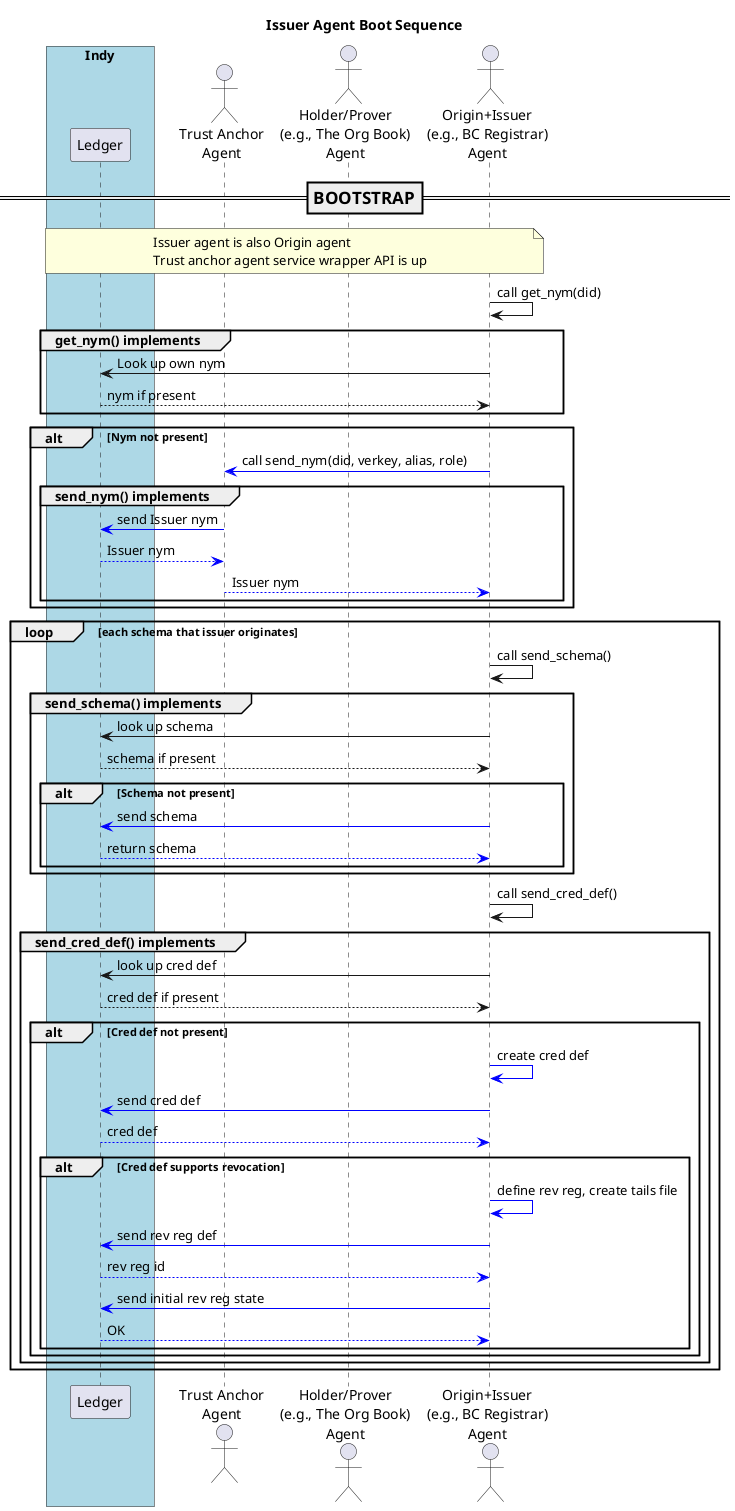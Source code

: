 @startuml
/'
Copyright 2017-2018 Government of Canada - Public Services and Procurement Canada - buyandsell.gc.ca

Licensed under the Apache License, Version 2.0 (the "License");
you may not use this file except in compliance with the License.
You may obtain a copy of the License at

http://www.apache.org/licenses/LICENSE-2.0

Unless required by applicable law or agreed to in writing, software
distributed under the License is distributed on an "AS IS" BASIS,
WITHOUT WARRANTIES OR CONDITIONS OF ANY KIND, either express or implied.
See the License for the specific language governing permissions and
limitations under the License.
'/

skinparam ParticipantPadding 20
skinparam BaloxPadding 20

title Issuer Agent Boot Sequence

box "Indy" #LightBlue
    participant "Ledger" as ledger
endbox
actor "Trust Anchor\nAgent" as tag
actor "Holder/Prover\n(e.g., The Org Book)\nAgent" as obag
actor "Origin+Issuer\n(e.g., BC Registrar)\nAgent" as bcrag

=== BOOTSTRAP ==
note over ledger, bcrag
Issuer agent is also Origin agent
Trust anchor agent service wrapper API is up
endnote

bcrag -> bcrag: call get_nym(did)
group get_nym() implements
    bcrag -> ledger: Look up own nym
    ledger --> bcrag: nym if present
end
alt Nym not present
    bcrag -[#blue]> tag: call send_nym(did, verkey, alias, role)
    group send_nym() implements
        tag -[#blue]> ledger: send Issuer nym
        ledger --[#blue]> tag: Issuer nym
        tag --[#blue]> bcrag: Issuer nym
    end
end

loop each schema that issuer originates
    bcrag -> bcrag: call send_schema()
    group send_schema() implements
        bcrag -> ledger: look up schema
        ledger --> bcrag: schema if present

        alt Schema not present
            bcrag -[#blue]> ledger: send schema
            ledger --[#blue]> bcrag: return schema
        end
    end

    bcrag -> bcrag: call send_cred_def()
    group send_cred_def() implements
        bcrag -> ledger: look up cred def
        ledger --> bcrag: cred def if present
        alt Cred def not present
            bcrag -[#blue]> bcrag: create cred def
            bcrag -[#blue]> ledger: send cred def
            ledger -[#blue]-> bcrag: cred def
            alt Cred def supports revocation
                bcrag -[#blue]> bcrag: define rev reg, create tails file
                bcrag -[#blue]> ledger: send rev reg def
                ledger -[#blue]-> bcrag: rev reg id
                bcrag -[#blue]> ledger: send initial rev reg state
                ledger -[#blue]-> bcrag: OK
            end
        end
    end
end

@enduml
